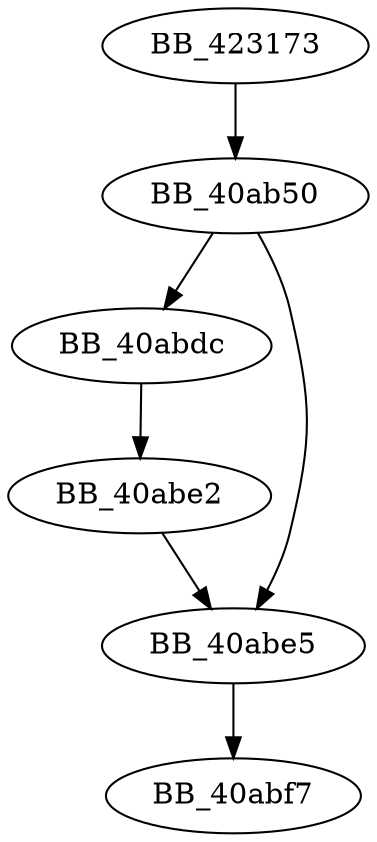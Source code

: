 DiGraph sub_423173{
BB_40ab50->BB_40abdc
BB_40ab50->BB_40abe5
BB_40abdc->BB_40abe2
BB_40abe2->BB_40abe5
BB_40abe5->BB_40abf7
BB_423173->BB_40ab50
}
